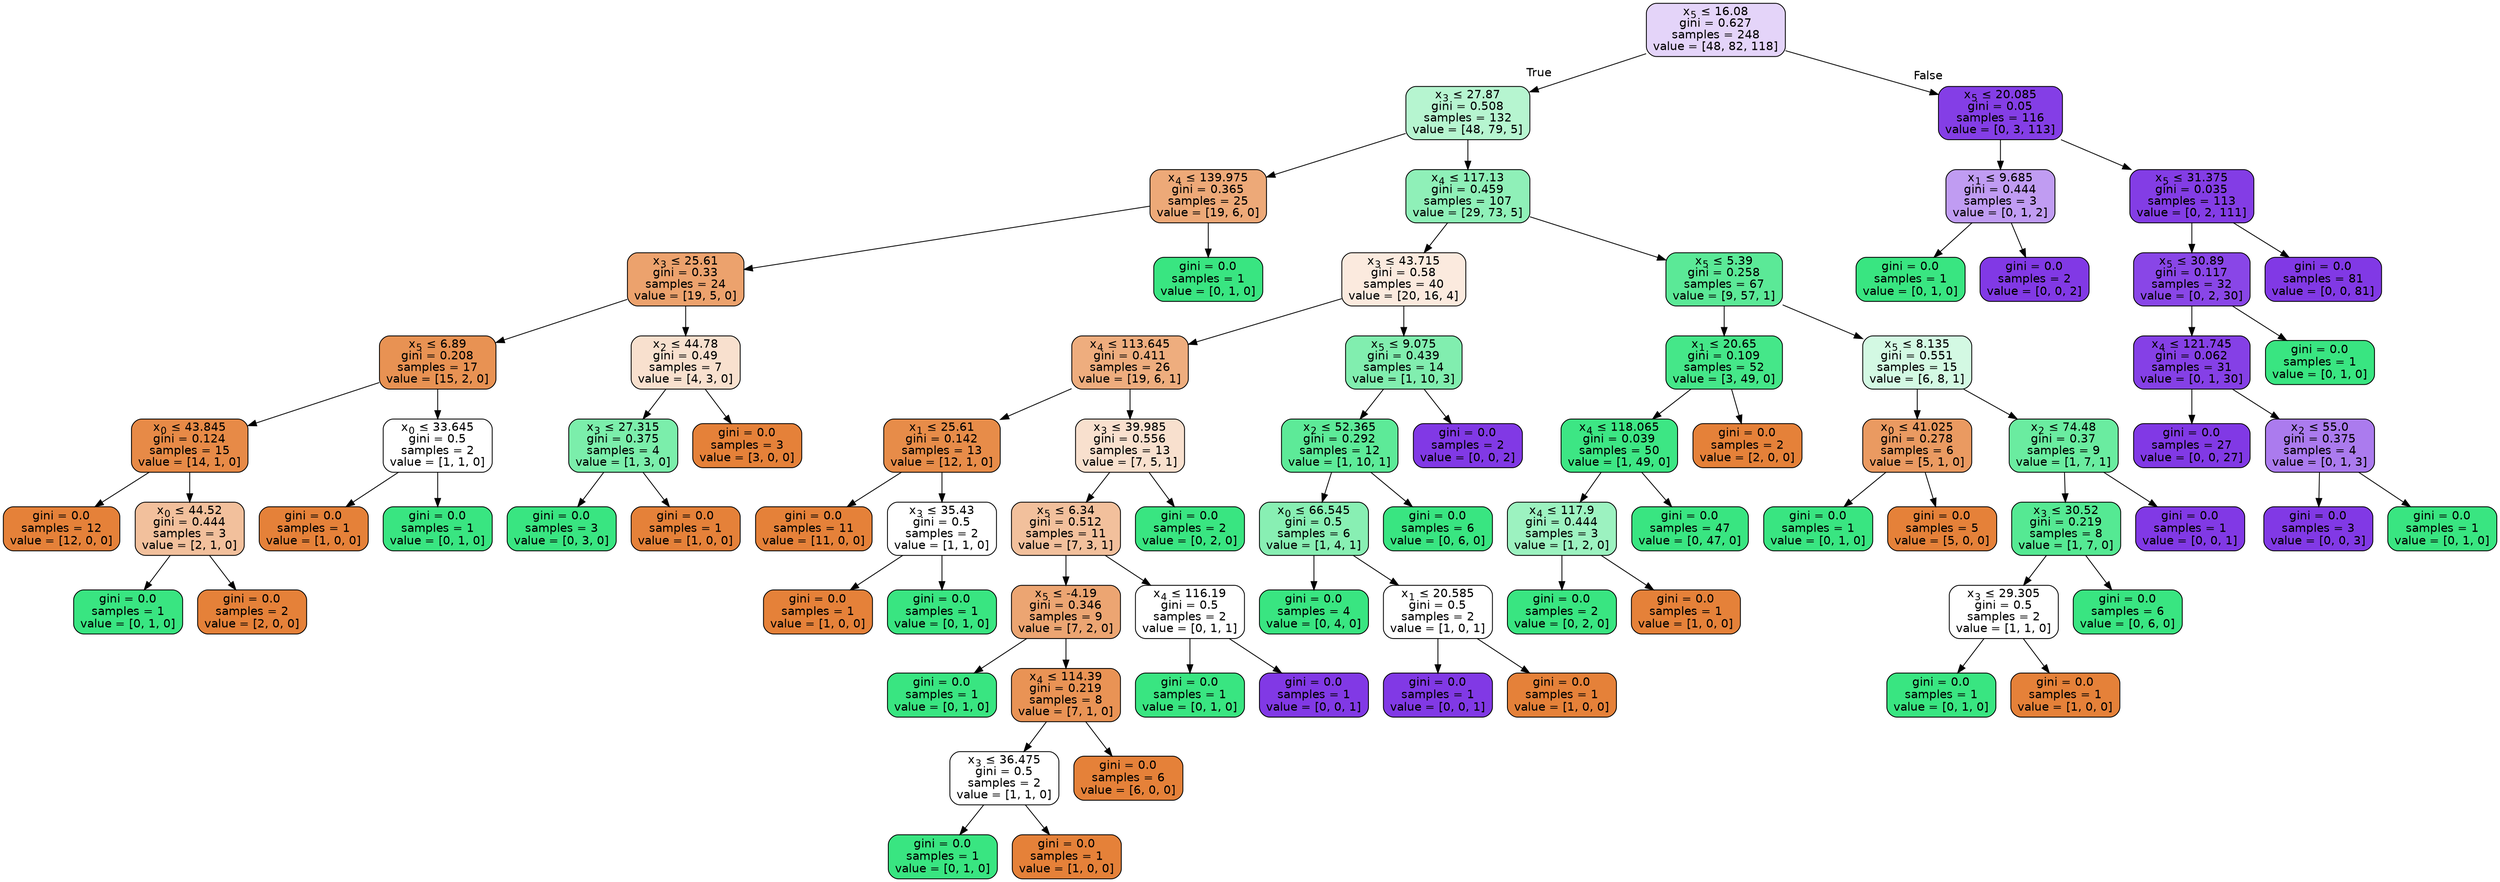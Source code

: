 digraph Tree {
node [shape=box, style="filled, rounded", color="black", fontname="helvetica"] ;
edge [fontname="helvetica"] ;
0 [label=<x<SUB>5</SUB> &le; 16.08<br/>gini = 0.627<br/>samples = 248<br/>value = [48, 82, 118]>, fillcolor="#e4d4f9"] ;
1 [label=<x<SUB>3</SUB> &le; 27.87<br/>gini = 0.508<br/>samples = 132<br/>value = [48, 79, 5]>, fillcolor="#b6f5d0"] ;
0 -> 1 [labeldistance=2.5, labelangle=45, headlabel="True"] ;
2 [label=<x<SUB>4</SUB> &le; 139.975<br/>gini = 0.365<br/>samples = 25<br/>value = [19, 6, 0]>, fillcolor="#eda978"] ;
1 -> 2 ;
3 [label=<x<SUB>3</SUB> &le; 25.61<br/>gini = 0.33<br/>samples = 24<br/>value = [19, 5, 0]>, fillcolor="#eca26d"] ;
2 -> 3 ;
4 [label=<x<SUB>5</SUB> &le; 6.89<br/>gini = 0.208<br/>samples = 17<br/>value = [15, 2, 0]>, fillcolor="#e89253"] ;
3 -> 4 ;
5 [label=<x<SUB>0</SUB> &le; 43.845<br/>gini = 0.124<br/>samples = 15<br/>value = [14, 1, 0]>, fillcolor="#e78a47"] ;
4 -> 5 ;
6 [label=<gini = 0.0<br/>samples = 12<br/>value = [12, 0, 0]>, fillcolor="#e58139"] ;
5 -> 6 ;
7 [label=<x<SUB>0</SUB> &le; 44.52<br/>gini = 0.444<br/>samples = 3<br/>value = [2, 1, 0]>, fillcolor="#f2c09c"] ;
5 -> 7 ;
8 [label=<gini = 0.0<br/>samples = 1<br/>value = [0, 1, 0]>, fillcolor="#39e581"] ;
7 -> 8 ;
9 [label=<gini = 0.0<br/>samples = 2<br/>value = [2, 0, 0]>, fillcolor="#e58139"] ;
7 -> 9 ;
10 [label=<x<SUB>0</SUB> &le; 33.645<br/>gini = 0.5<br/>samples = 2<br/>value = [1, 1, 0]>, fillcolor="#ffffff"] ;
4 -> 10 ;
11 [label=<gini = 0.0<br/>samples = 1<br/>value = [1, 0, 0]>, fillcolor="#e58139"] ;
10 -> 11 ;
12 [label=<gini = 0.0<br/>samples = 1<br/>value = [0, 1, 0]>, fillcolor="#39e581"] ;
10 -> 12 ;
13 [label=<x<SUB>2</SUB> &le; 44.78<br/>gini = 0.49<br/>samples = 7<br/>value = [4, 3, 0]>, fillcolor="#f8e0ce"] ;
3 -> 13 ;
14 [label=<x<SUB>3</SUB> &le; 27.315<br/>gini = 0.375<br/>samples = 4<br/>value = [1, 3, 0]>, fillcolor="#7beeab"] ;
13 -> 14 ;
15 [label=<gini = 0.0<br/>samples = 3<br/>value = [0, 3, 0]>, fillcolor="#39e581"] ;
14 -> 15 ;
16 [label=<gini = 0.0<br/>samples = 1<br/>value = [1, 0, 0]>, fillcolor="#e58139"] ;
14 -> 16 ;
17 [label=<gini = 0.0<br/>samples = 3<br/>value = [3, 0, 0]>, fillcolor="#e58139"] ;
13 -> 17 ;
18 [label=<gini = 0.0<br/>samples = 1<br/>value = [0, 1, 0]>, fillcolor="#39e581"] ;
2 -> 18 ;
19 [label=<x<SUB>4</SUB> &le; 117.13<br/>gini = 0.459<br/>samples = 107<br/>value = [29, 73, 5]>, fillcolor="#8ff0b8"] ;
1 -> 19 ;
20 [label=<x<SUB>3</SUB> &le; 43.715<br/>gini = 0.58<br/>samples = 40<br/>value = [20, 16, 4]>, fillcolor="#fbeade"] ;
19 -> 20 ;
21 [label=<x<SUB>4</SUB> &le; 113.645<br/>gini = 0.411<br/>samples = 26<br/>value = [19, 6, 1]>, fillcolor="#eead7e"] ;
20 -> 21 ;
22 [label=<x<SUB>1</SUB> &le; 25.61<br/>gini = 0.142<br/>samples = 13<br/>value = [12, 1, 0]>, fillcolor="#e78c49"] ;
21 -> 22 ;
23 [label=<gini = 0.0<br/>samples = 11<br/>value = [11, 0, 0]>, fillcolor="#e58139"] ;
22 -> 23 ;
24 [label=<x<SUB>3</SUB> &le; 35.43<br/>gini = 0.5<br/>samples = 2<br/>value = [1, 1, 0]>, fillcolor="#ffffff"] ;
22 -> 24 ;
25 [label=<gini = 0.0<br/>samples = 1<br/>value = [1, 0, 0]>, fillcolor="#e58139"] ;
24 -> 25 ;
26 [label=<gini = 0.0<br/>samples = 1<br/>value = [0, 1, 0]>, fillcolor="#39e581"] ;
24 -> 26 ;
27 [label=<x<SUB>3</SUB> &le; 39.985<br/>gini = 0.556<br/>samples = 13<br/>value = [7, 5, 1]>, fillcolor="#f8e0ce"] ;
21 -> 27 ;
28 [label=<x<SUB>5</SUB> &le; 6.34<br/>gini = 0.512<br/>samples = 11<br/>value = [7, 3, 1]>, fillcolor="#f2c09c"] ;
27 -> 28 ;
29 [label=<x<SUB>5</SUB> &le; -4.19<br/>gini = 0.346<br/>samples = 9<br/>value = [7, 2, 0]>, fillcolor="#eca572"] ;
28 -> 29 ;
30 [label=<gini = 0.0<br/>samples = 1<br/>value = [0, 1, 0]>, fillcolor="#39e581"] ;
29 -> 30 ;
31 [label=<x<SUB>4</SUB> &le; 114.39<br/>gini = 0.219<br/>samples = 8<br/>value = [7, 1, 0]>, fillcolor="#e99355"] ;
29 -> 31 ;
32 [label=<x<SUB>3</SUB> &le; 36.475<br/>gini = 0.5<br/>samples = 2<br/>value = [1, 1, 0]>, fillcolor="#ffffff"] ;
31 -> 32 ;
33 [label=<gini = 0.0<br/>samples = 1<br/>value = [0, 1, 0]>, fillcolor="#39e581"] ;
32 -> 33 ;
34 [label=<gini = 0.0<br/>samples = 1<br/>value = [1, 0, 0]>, fillcolor="#e58139"] ;
32 -> 34 ;
35 [label=<gini = 0.0<br/>samples = 6<br/>value = [6, 0, 0]>, fillcolor="#e58139"] ;
31 -> 35 ;
36 [label=<x<SUB>4</SUB> &le; 116.19<br/>gini = 0.5<br/>samples = 2<br/>value = [0, 1, 1]>, fillcolor="#ffffff"] ;
28 -> 36 ;
37 [label=<gini = 0.0<br/>samples = 1<br/>value = [0, 1, 0]>, fillcolor="#39e581"] ;
36 -> 37 ;
38 [label=<gini = 0.0<br/>samples = 1<br/>value = [0, 0, 1]>, fillcolor="#8139e5"] ;
36 -> 38 ;
39 [label=<gini = 0.0<br/>samples = 2<br/>value = [0, 2, 0]>, fillcolor="#39e581"] ;
27 -> 39 ;
40 [label=<x<SUB>5</SUB> &le; 9.075<br/>gini = 0.439<br/>samples = 14<br/>value = [1, 10, 3]>, fillcolor="#81eeaf"] ;
20 -> 40 ;
41 [label=<x<SUB>2</SUB> &le; 52.365<br/>gini = 0.292<br/>samples = 12<br/>value = [1, 10, 1]>, fillcolor="#5dea98"] ;
40 -> 41 ;
42 [label=<x<SUB>0</SUB> &le; 66.545<br/>gini = 0.5<br/>samples = 6<br/>value = [1, 4, 1]>, fillcolor="#88efb3"] ;
41 -> 42 ;
43 [label=<gini = 0.0<br/>samples = 4<br/>value = [0, 4, 0]>, fillcolor="#39e581"] ;
42 -> 43 ;
44 [label=<x<SUB>1</SUB> &le; 20.585<br/>gini = 0.5<br/>samples = 2<br/>value = [1, 0, 1]>, fillcolor="#ffffff"] ;
42 -> 44 ;
45 [label=<gini = 0.0<br/>samples = 1<br/>value = [0, 0, 1]>, fillcolor="#8139e5"] ;
44 -> 45 ;
46 [label=<gini = 0.0<br/>samples = 1<br/>value = [1, 0, 0]>, fillcolor="#e58139"] ;
44 -> 46 ;
47 [label=<gini = 0.0<br/>samples = 6<br/>value = [0, 6, 0]>, fillcolor="#39e581"] ;
41 -> 47 ;
48 [label=<gini = 0.0<br/>samples = 2<br/>value = [0, 0, 2]>, fillcolor="#8139e5"] ;
40 -> 48 ;
49 [label=<x<SUB>5</SUB> &le; 5.39<br/>gini = 0.258<br/>samples = 67<br/>value = [9, 57, 1]>, fillcolor="#5be997"] ;
19 -> 49 ;
50 [label=<x<SUB>1</SUB> &le; 20.65<br/>gini = 0.109<br/>samples = 52<br/>value = [3, 49, 0]>, fillcolor="#45e789"] ;
49 -> 50 ;
51 [label=<x<SUB>4</SUB> &le; 118.065<br/>gini = 0.039<br/>samples = 50<br/>value = [1, 49, 0]>, fillcolor="#3de684"] ;
50 -> 51 ;
52 [label=<x<SUB>4</SUB> &le; 117.9<br/>gini = 0.444<br/>samples = 3<br/>value = [1, 2, 0]>, fillcolor="#9cf2c0"] ;
51 -> 52 ;
53 [label=<gini = 0.0<br/>samples = 2<br/>value = [0, 2, 0]>, fillcolor="#39e581"] ;
52 -> 53 ;
54 [label=<gini = 0.0<br/>samples = 1<br/>value = [1, 0, 0]>, fillcolor="#e58139"] ;
52 -> 54 ;
55 [label=<gini = 0.0<br/>samples = 47<br/>value = [0, 47, 0]>, fillcolor="#39e581"] ;
51 -> 55 ;
56 [label=<gini = 0.0<br/>samples = 2<br/>value = [2, 0, 0]>, fillcolor="#e58139"] ;
50 -> 56 ;
57 [label=<x<SUB>5</SUB> &le; 8.135<br/>gini = 0.551<br/>samples = 15<br/>value = [6, 8, 1]>, fillcolor="#d3f9e3"] ;
49 -> 57 ;
58 [label=<x<SUB>0</SUB> &le; 41.025<br/>gini = 0.278<br/>samples = 6<br/>value = [5, 1, 0]>, fillcolor="#ea9a61"] ;
57 -> 58 ;
59 [label=<gini = 0.0<br/>samples = 1<br/>value = [0, 1, 0]>, fillcolor="#39e581"] ;
58 -> 59 ;
60 [label=<gini = 0.0<br/>samples = 5<br/>value = [5, 0, 0]>, fillcolor="#e58139"] ;
58 -> 60 ;
61 [label=<x<SUB>2</SUB> &le; 74.48<br/>gini = 0.37<br/>samples = 9<br/>value = [1, 7, 1]>, fillcolor="#6aeca0"] ;
57 -> 61 ;
62 [label=<x<SUB>3</SUB> &le; 30.52<br/>gini = 0.219<br/>samples = 8<br/>value = [1, 7, 0]>, fillcolor="#55e993"] ;
61 -> 62 ;
63 [label=<x<SUB>3</SUB> &le; 29.305<br/>gini = 0.5<br/>samples = 2<br/>value = [1, 1, 0]>, fillcolor="#ffffff"] ;
62 -> 63 ;
64 [label=<gini = 0.0<br/>samples = 1<br/>value = [0, 1, 0]>, fillcolor="#39e581"] ;
63 -> 64 ;
65 [label=<gini = 0.0<br/>samples = 1<br/>value = [1, 0, 0]>, fillcolor="#e58139"] ;
63 -> 65 ;
66 [label=<gini = 0.0<br/>samples = 6<br/>value = [0, 6, 0]>, fillcolor="#39e581"] ;
62 -> 66 ;
67 [label=<gini = 0.0<br/>samples = 1<br/>value = [0, 0, 1]>, fillcolor="#8139e5"] ;
61 -> 67 ;
68 [label=<x<SUB>5</SUB> &le; 20.085<br/>gini = 0.05<br/>samples = 116<br/>value = [0, 3, 113]>, fillcolor="#843ee6"] ;
0 -> 68 [labeldistance=2.5, labelangle=-45, headlabel="False"] ;
69 [label=<x<SUB>1</SUB> &le; 9.685<br/>gini = 0.444<br/>samples = 3<br/>value = [0, 1, 2]>, fillcolor="#c09cf2"] ;
68 -> 69 ;
70 [label=<gini = 0.0<br/>samples = 1<br/>value = [0, 1, 0]>, fillcolor="#39e581"] ;
69 -> 70 ;
71 [label=<gini = 0.0<br/>samples = 2<br/>value = [0, 0, 2]>, fillcolor="#8139e5"] ;
69 -> 71 ;
72 [label=<x<SUB>5</SUB> &le; 31.375<br/>gini = 0.035<br/>samples = 113<br/>value = [0, 2, 111]>, fillcolor="#833de5"] ;
68 -> 72 ;
73 [label=<x<SUB>5</SUB> &le; 30.89<br/>gini = 0.117<br/>samples = 32<br/>value = [0, 2, 30]>, fillcolor="#8946e7"] ;
72 -> 73 ;
74 [label=<x<SUB>4</SUB> &le; 121.745<br/>gini = 0.062<br/>samples = 31<br/>value = [0, 1, 30]>, fillcolor="#8540e6"] ;
73 -> 74 ;
75 [label=<gini = 0.0<br/>samples = 27<br/>value = [0, 0, 27]>, fillcolor="#8139e5"] ;
74 -> 75 ;
76 [label=<x<SUB>2</SUB> &le; 55.0<br/>gini = 0.375<br/>samples = 4<br/>value = [0, 1, 3]>, fillcolor="#ab7bee"] ;
74 -> 76 ;
77 [label=<gini = 0.0<br/>samples = 3<br/>value = [0, 0, 3]>, fillcolor="#8139e5"] ;
76 -> 77 ;
78 [label=<gini = 0.0<br/>samples = 1<br/>value = [0, 1, 0]>, fillcolor="#39e581"] ;
76 -> 78 ;
79 [label=<gini = 0.0<br/>samples = 1<br/>value = [0, 1, 0]>, fillcolor="#39e581"] ;
73 -> 79 ;
80 [label=<gini = 0.0<br/>samples = 81<br/>value = [0, 0, 81]>, fillcolor="#8139e5"] ;
72 -> 80 ;
}